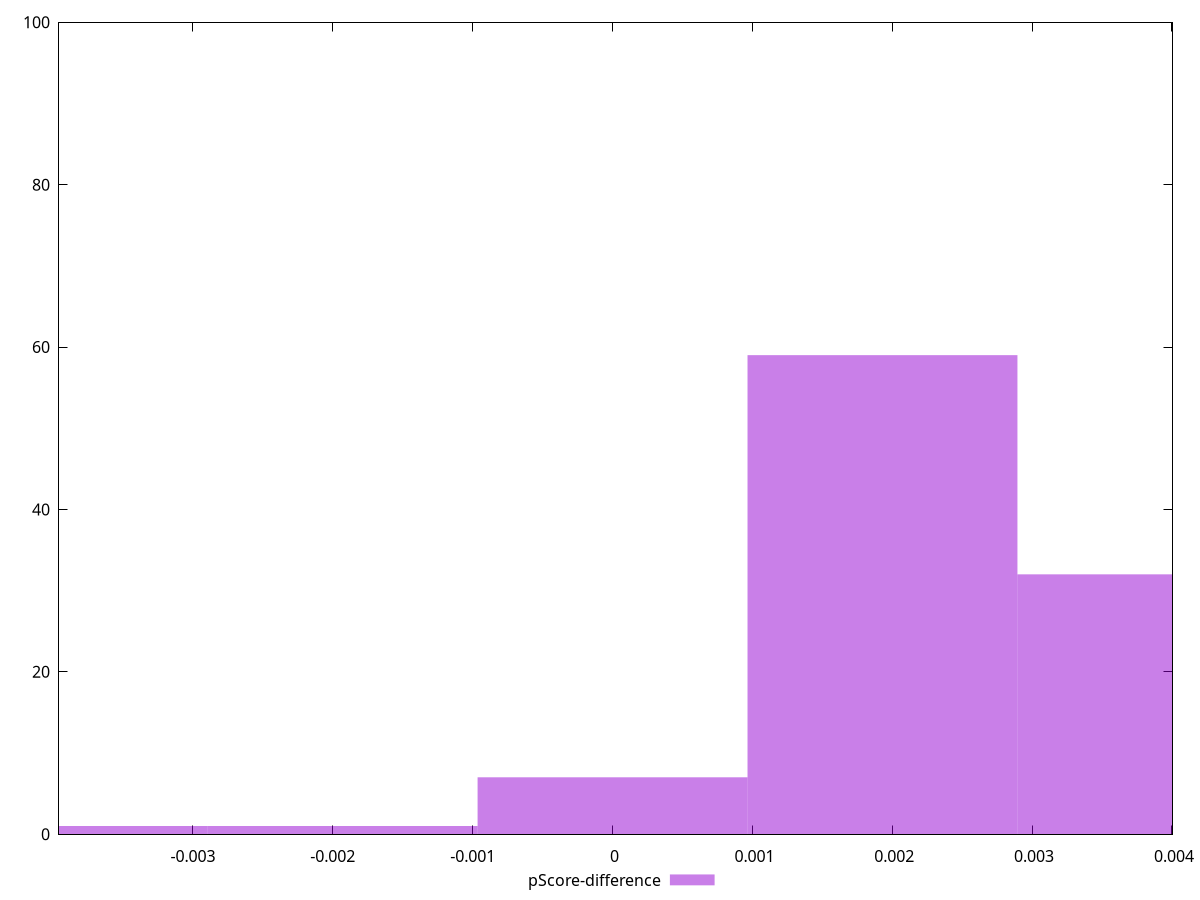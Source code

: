 reset

$pScoreDifference <<EOF
0.003860050528973562 32
0.001930025264486781 59
0 7
-0.001930025264486781 1
-0.003860050528973562 1
EOF

set key outside below
set boxwidth 0.001930025264486781
set xrange [-0.0039580104109709635:0.004003719073523038]
set yrange [0:100]
set trange [0:100]
set style fill transparent solid 0.5 noborder
set terminal svg size 640, 490 enhanced background rgb 'white'
set output "report_00015_2021-02-09T16-11-33.973Z/cumulative-layout-shift/samples/pages+cached/pScore-difference/histogram.svg"

plot $pScoreDifference title "pScore-difference" with boxes

reset
